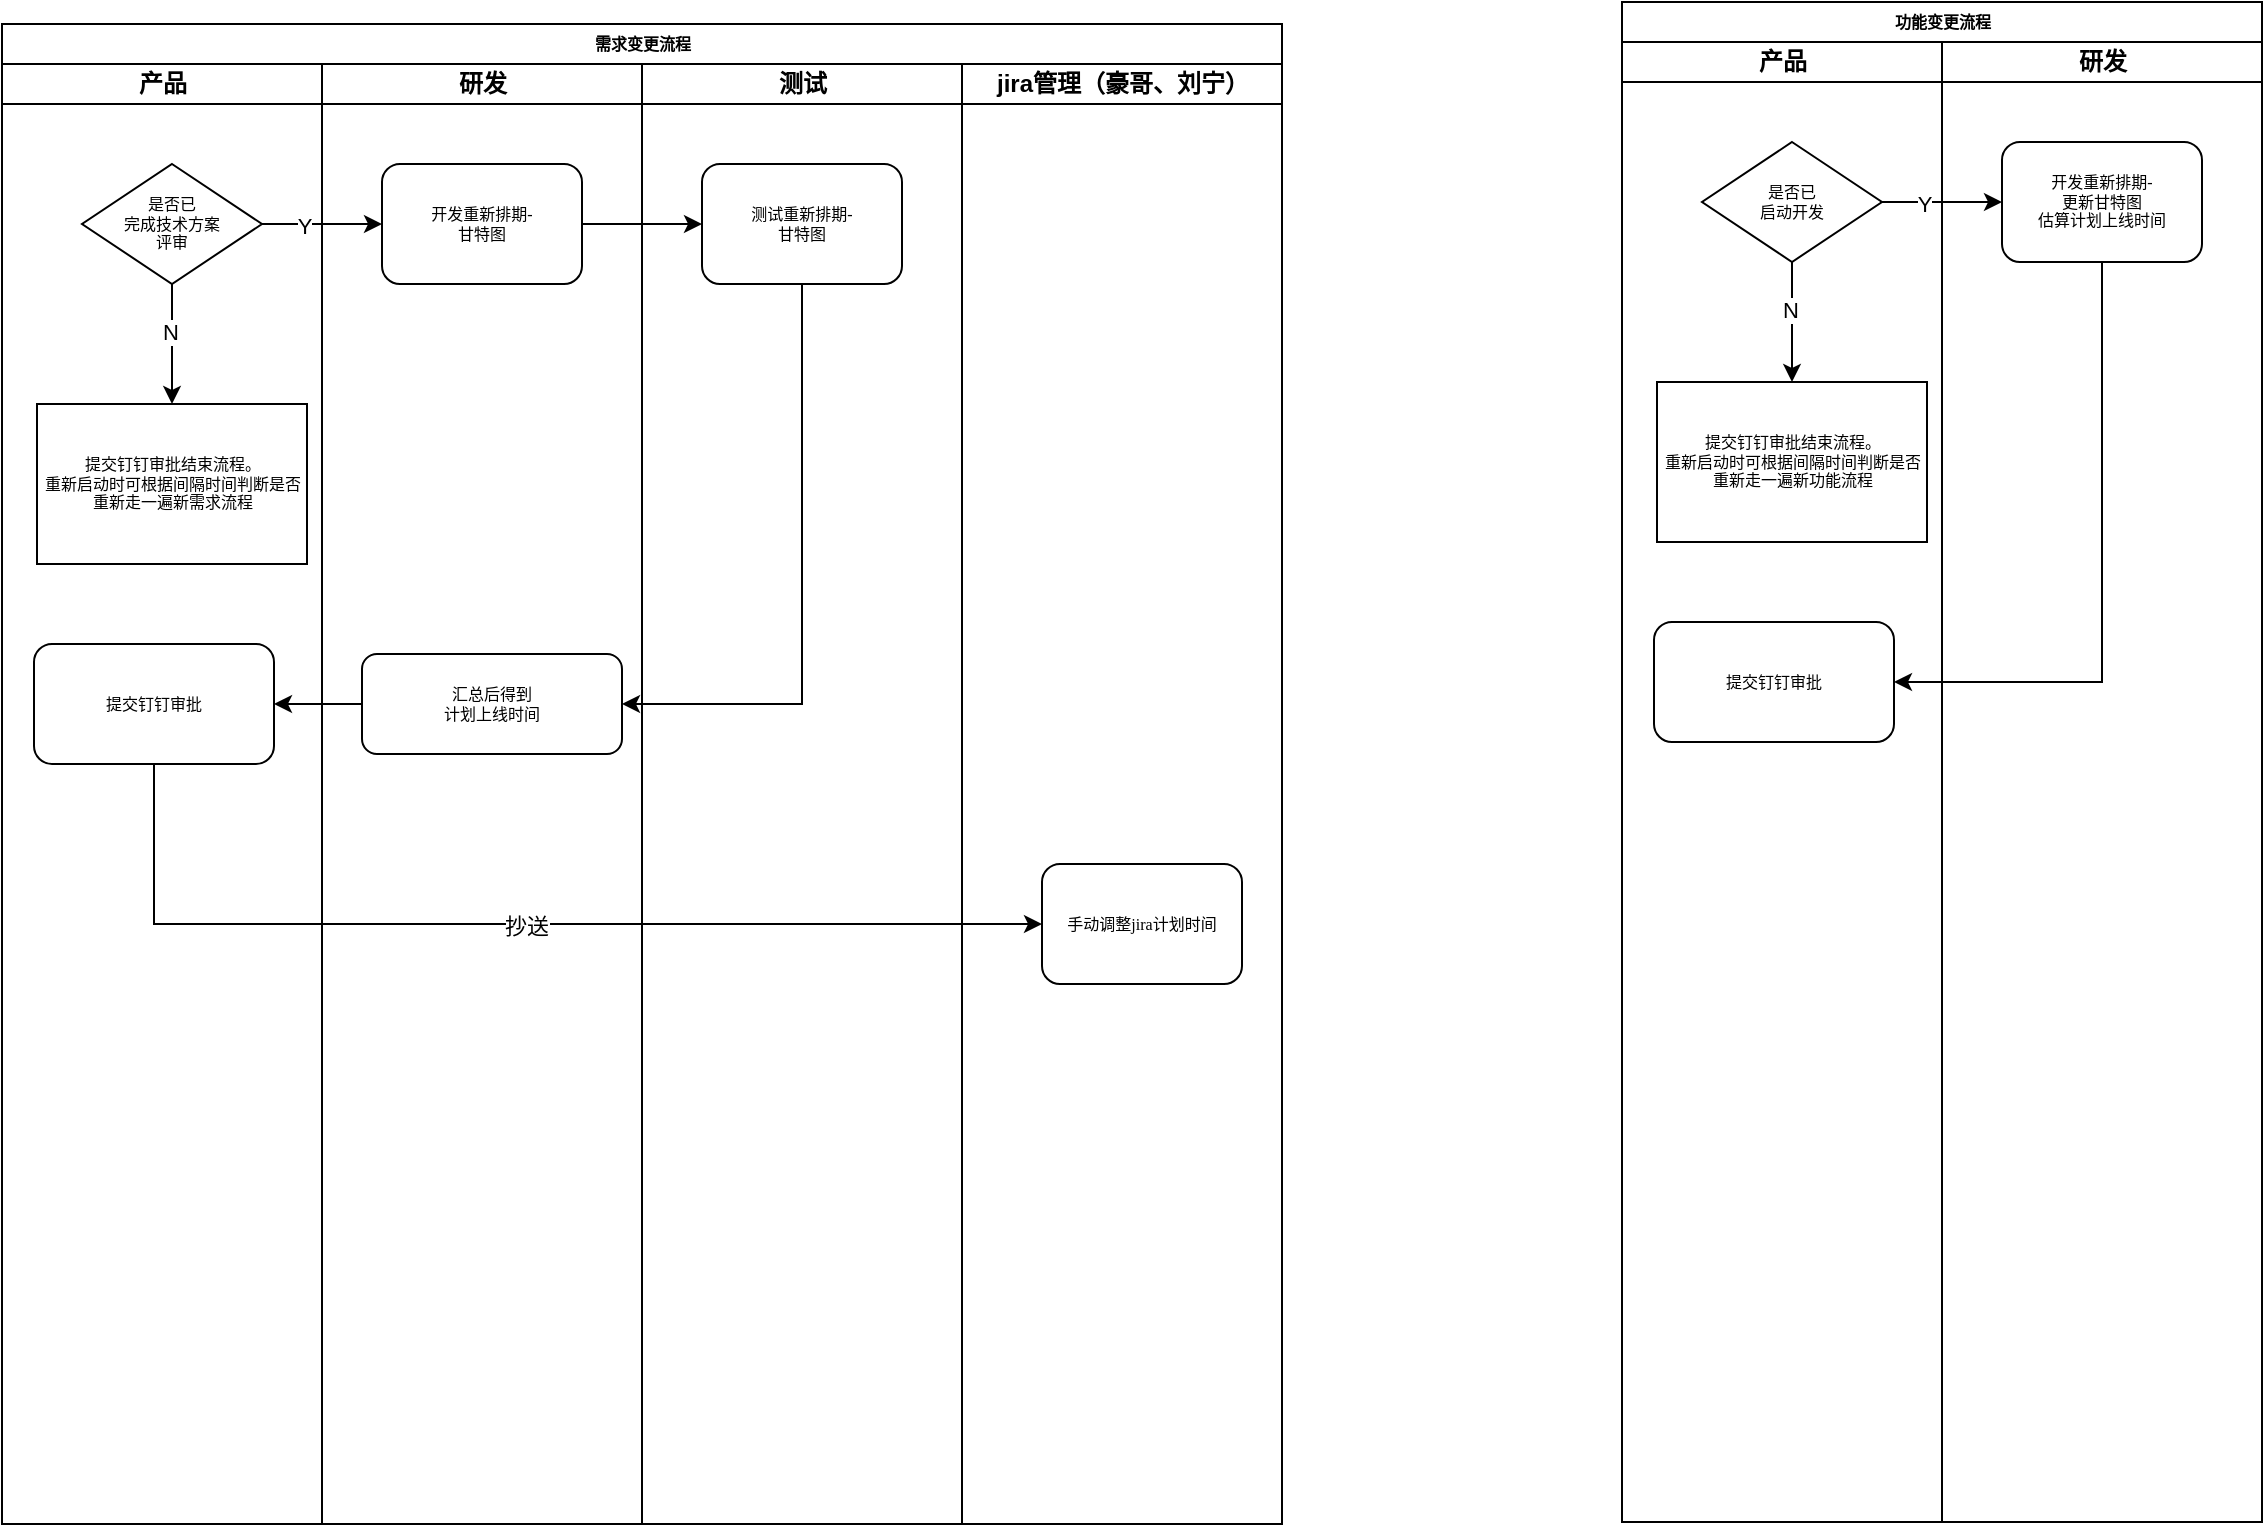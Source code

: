 <mxfile version="21.3.5" type="github">
  <diagram name="Page-1" id="74e2e168-ea6b-b213-b513-2b3c1d86103e">
    <mxGraphModel dx="1434" dy="746" grid="1" gridSize="10" guides="1" tooltips="1" connect="1" arrows="1" fold="1" page="1" pageScale="1" pageWidth="1100" pageHeight="850" background="none" math="0" shadow="0">
      <root>
        <mxCell id="0" />
        <mxCell id="1" parent="0" />
        <mxCell id="77e6c97f196da883-1" value="需求变更流程" style="swimlane;html=1;childLayout=stackLayout;startSize=20;rounded=0;shadow=0;labelBackgroundColor=none;strokeWidth=1;fontFamily=Verdana;fontSize=8;align=center;" parent="1" vertex="1">
          <mxGeometry x="60" y="41" width="640" height="750" as="geometry" />
        </mxCell>
        <mxCell id="77e6c97f196da883-2" value="产品" style="swimlane;html=1;startSize=20;" parent="77e6c97f196da883-1" vertex="1">
          <mxGeometry y="20" width="160" height="730" as="geometry" />
        </mxCell>
        <mxCell id="wxBs8Z7nVsmHyRdSl5QE-10" value="" style="edgeStyle=orthogonalEdgeStyle;rounded=0;orthogonalLoop=1;jettySize=auto;html=1;" edge="1" parent="77e6c97f196da883-2" source="wxBs8Z7nVsmHyRdSl5QE-1" target="wxBs8Z7nVsmHyRdSl5QE-9">
          <mxGeometry relative="1" as="geometry" />
        </mxCell>
        <mxCell id="wxBs8Z7nVsmHyRdSl5QE-13" value="N" style="edgeLabel;html=1;align=center;verticalAlign=middle;resizable=0;points=[];" vertex="1" connectable="0" parent="wxBs8Z7nVsmHyRdSl5QE-10">
          <mxGeometry x="-0.2" y="-1" relative="1" as="geometry">
            <mxPoint as="offset" />
          </mxGeometry>
        </mxCell>
        <mxCell id="wxBs8Z7nVsmHyRdSl5QE-1" value="是否已&lt;br&gt;完成技术方案&lt;br&gt;评审" style="rhombus;whiteSpace=wrap;html=1;rounded=0;shadow=0;labelBackgroundColor=none;strokeWidth=1;fontFamily=Verdana;fontSize=8;align=center;" vertex="1" parent="77e6c97f196da883-2">
          <mxGeometry x="40" y="50" width="90" height="60" as="geometry" />
        </mxCell>
        <mxCell id="wxBs8Z7nVsmHyRdSl5QE-9" value="提交钉钉审批结束流程。&lt;br&gt;重新启动时可根据间隔时间判断是否重新走一遍新需求流程" style="whiteSpace=wrap;html=1;fontSize=8;fontFamily=Verdana;rounded=0;shadow=0;labelBackgroundColor=none;strokeWidth=1;" vertex="1" parent="77e6c97f196da883-2">
          <mxGeometry x="17.5" y="170" width="135" height="80" as="geometry" />
        </mxCell>
        <mxCell id="wxBs8Z7nVsmHyRdSl5QE-17" value="提交钉钉审批" style="whiteSpace=wrap;html=1;fontSize=8;fontFamily=Verdana;rounded=1;shadow=0;labelBackgroundColor=none;strokeWidth=1;" vertex="1" parent="77e6c97f196da883-2">
          <mxGeometry x="16" y="290" width="120" height="60" as="geometry" />
        </mxCell>
        <mxCell id="77e6c97f196da883-3" value="研发" style="swimlane;html=1;startSize=20;" parent="77e6c97f196da883-1" vertex="1">
          <mxGeometry x="160" y="20" width="160" height="730" as="geometry" />
        </mxCell>
        <mxCell id="wxBs8Z7nVsmHyRdSl5QE-2" value="开发重新排期-&lt;br&gt;甘特图" style="rounded=1;whiteSpace=wrap;html=1;shadow=0;labelBackgroundColor=none;strokeWidth=1;fontFamily=Verdana;fontSize=8;align=center;" vertex="1" parent="77e6c97f196da883-3">
          <mxGeometry x="30" y="50" width="100" height="60" as="geometry" />
        </mxCell>
        <mxCell id="wxBs8Z7nVsmHyRdSl5QE-14" value="汇总后得到&lt;br&gt;计划上线时间" style="whiteSpace=wrap;html=1;fontSize=8;fontFamily=Verdana;rounded=1;shadow=0;labelBackgroundColor=none;strokeWidth=1;" vertex="1" parent="77e6c97f196da883-3">
          <mxGeometry x="20" y="295" width="130" height="50" as="geometry" />
        </mxCell>
        <mxCell id="77e6c97f196da883-4" value="测试" style="swimlane;html=1;startSize=20;" parent="77e6c97f196da883-1" vertex="1">
          <mxGeometry x="320" y="20" width="160" height="730" as="geometry" />
        </mxCell>
        <mxCell id="wxBs8Z7nVsmHyRdSl5QE-3" value="测试重新排期-&lt;br&gt;甘特图" style="rounded=1;whiteSpace=wrap;html=1;shadow=0;labelBackgroundColor=none;strokeWidth=1;fontFamily=Verdana;fontSize=8;align=center;" vertex="1" parent="77e6c97f196da883-4">
          <mxGeometry x="30" y="50" width="100" height="60" as="geometry" />
        </mxCell>
        <mxCell id="wxBs8Z7nVsmHyRdSl5QE-19" value="jira管理（豪哥、刘宁）" style="swimlane;html=1;startSize=20;" vertex="1" parent="77e6c97f196da883-1">
          <mxGeometry x="480" y="20" width="160" height="730" as="geometry" />
        </mxCell>
        <mxCell id="wxBs8Z7nVsmHyRdSl5QE-20" value="手动调整jira计划时间" style="rounded=1;whiteSpace=wrap;html=1;shadow=0;labelBackgroundColor=none;strokeWidth=1;fontFamily=Verdana;fontSize=8;align=center;" vertex="1" parent="wxBs8Z7nVsmHyRdSl5QE-19">
          <mxGeometry x="40" y="400" width="100" height="60" as="geometry" />
        </mxCell>
        <mxCell id="wxBs8Z7nVsmHyRdSl5QE-4" style="edgeStyle=orthogonalEdgeStyle;rounded=0;orthogonalLoop=1;jettySize=auto;html=1;exitX=1;exitY=0.5;exitDx=0;exitDy=0;entryX=0;entryY=0.5;entryDx=0;entryDy=0;" edge="1" parent="77e6c97f196da883-1" source="wxBs8Z7nVsmHyRdSl5QE-1" target="wxBs8Z7nVsmHyRdSl5QE-2">
          <mxGeometry relative="1" as="geometry" />
        </mxCell>
        <mxCell id="wxBs8Z7nVsmHyRdSl5QE-6" value="Y" style="edgeLabel;html=1;align=center;verticalAlign=middle;resizable=0;points=[];" vertex="1" connectable="0" parent="wxBs8Z7nVsmHyRdSl5QE-4">
          <mxGeometry x="-0.3" y="-1" relative="1" as="geometry">
            <mxPoint as="offset" />
          </mxGeometry>
        </mxCell>
        <mxCell id="wxBs8Z7nVsmHyRdSl5QE-5" style="edgeStyle=orthogonalEdgeStyle;rounded=0;orthogonalLoop=1;jettySize=auto;html=1;exitX=1;exitY=0.5;exitDx=0;exitDy=0;entryX=0;entryY=0.5;entryDx=0;entryDy=0;" edge="1" parent="77e6c97f196da883-1" source="wxBs8Z7nVsmHyRdSl5QE-2" target="wxBs8Z7nVsmHyRdSl5QE-3">
          <mxGeometry relative="1" as="geometry" />
        </mxCell>
        <mxCell id="wxBs8Z7nVsmHyRdSl5QE-16" style="edgeStyle=orthogonalEdgeStyle;rounded=0;orthogonalLoop=1;jettySize=auto;html=1;exitX=0.5;exitY=1;exitDx=0;exitDy=0;entryX=1;entryY=0.5;entryDx=0;entryDy=0;" edge="1" parent="77e6c97f196da883-1" source="wxBs8Z7nVsmHyRdSl5QE-3" target="wxBs8Z7nVsmHyRdSl5QE-14">
          <mxGeometry relative="1" as="geometry" />
        </mxCell>
        <mxCell id="wxBs8Z7nVsmHyRdSl5QE-18" value="" style="edgeStyle=orthogonalEdgeStyle;rounded=0;orthogonalLoop=1;jettySize=auto;html=1;" edge="1" parent="77e6c97f196da883-1" source="wxBs8Z7nVsmHyRdSl5QE-14" target="wxBs8Z7nVsmHyRdSl5QE-17">
          <mxGeometry relative="1" as="geometry" />
        </mxCell>
        <mxCell id="wxBs8Z7nVsmHyRdSl5QE-21" style="edgeStyle=orthogonalEdgeStyle;rounded=0;orthogonalLoop=1;jettySize=auto;html=1;exitX=0.5;exitY=1;exitDx=0;exitDy=0;entryX=0;entryY=0.5;entryDx=0;entryDy=0;" edge="1" parent="77e6c97f196da883-1" source="wxBs8Z7nVsmHyRdSl5QE-17" target="wxBs8Z7nVsmHyRdSl5QE-20">
          <mxGeometry relative="1" as="geometry" />
        </mxCell>
        <mxCell id="wxBs8Z7nVsmHyRdSl5QE-22" value="抄送" style="edgeLabel;html=1;align=center;verticalAlign=middle;resizable=0;points=[];" vertex="1" connectable="0" parent="wxBs8Z7nVsmHyRdSl5QE-21">
          <mxGeometry x="0.015" y="-1" relative="1" as="geometry">
            <mxPoint as="offset" />
          </mxGeometry>
        </mxCell>
        <mxCell id="wxBs8Z7nVsmHyRdSl5QE-23" value="功能变更流程" style="swimlane;html=1;childLayout=stackLayout;startSize=20;rounded=0;shadow=0;labelBackgroundColor=none;strokeWidth=1;fontFamily=Verdana;fontSize=8;align=center;" vertex="1" parent="1">
          <mxGeometry x="870" y="30" width="320" height="760" as="geometry" />
        </mxCell>
        <mxCell id="wxBs8Z7nVsmHyRdSl5QE-24" value="产品" style="swimlane;html=1;startSize=20;" vertex="1" parent="wxBs8Z7nVsmHyRdSl5QE-23">
          <mxGeometry y="20" width="160" height="740" as="geometry" />
        </mxCell>
        <mxCell id="wxBs8Z7nVsmHyRdSl5QE-25" value="" style="edgeStyle=orthogonalEdgeStyle;rounded=0;orthogonalLoop=1;jettySize=auto;html=1;" edge="1" parent="wxBs8Z7nVsmHyRdSl5QE-24" source="wxBs8Z7nVsmHyRdSl5QE-27" target="wxBs8Z7nVsmHyRdSl5QE-28">
          <mxGeometry relative="1" as="geometry" />
        </mxCell>
        <mxCell id="wxBs8Z7nVsmHyRdSl5QE-26" value="N" style="edgeLabel;html=1;align=center;verticalAlign=middle;resizable=0;points=[];" vertex="1" connectable="0" parent="wxBs8Z7nVsmHyRdSl5QE-25">
          <mxGeometry x="-0.2" y="-1" relative="1" as="geometry">
            <mxPoint as="offset" />
          </mxGeometry>
        </mxCell>
        <mxCell id="wxBs8Z7nVsmHyRdSl5QE-27" value="是否已&lt;br&gt;启动开发" style="rhombus;whiteSpace=wrap;html=1;rounded=0;shadow=0;labelBackgroundColor=none;strokeWidth=1;fontFamily=Verdana;fontSize=8;align=center;" vertex="1" parent="wxBs8Z7nVsmHyRdSl5QE-24">
          <mxGeometry x="40" y="50" width="90" height="60" as="geometry" />
        </mxCell>
        <mxCell id="wxBs8Z7nVsmHyRdSl5QE-28" value="提交钉钉审批结束流程。&lt;br&gt;重新启动时可根据间隔时间判断是否重新走一遍新功能流程" style="whiteSpace=wrap;html=1;fontSize=8;fontFamily=Verdana;rounded=0;shadow=0;labelBackgroundColor=none;strokeWidth=1;" vertex="1" parent="wxBs8Z7nVsmHyRdSl5QE-24">
          <mxGeometry x="17.5" y="170" width="135" height="80" as="geometry" />
        </mxCell>
        <mxCell id="wxBs8Z7nVsmHyRdSl5QE-29" value="提交钉钉审批" style="whiteSpace=wrap;html=1;fontSize=8;fontFamily=Verdana;rounded=1;shadow=0;labelBackgroundColor=none;strokeWidth=1;" vertex="1" parent="wxBs8Z7nVsmHyRdSl5QE-24">
          <mxGeometry x="16" y="290" width="120" height="60" as="geometry" />
        </mxCell>
        <mxCell id="wxBs8Z7nVsmHyRdSl5QE-30" value="研发" style="swimlane;html=1;startSize=20;" vertex="1" parent="wxBs8Z7nVsmHyRdSl5QE-23">
          <mxGeometry x="160" y="20" width="160" height="740" as="geometry" />
        </mxCell>
        <mxCell id="wxBs8Z7nVsmHyRdSl5QE-31" value="开发重新排期-&lt;br&gt;更新甘特图&lt;br&gt;估算计划上线时间" style="rounded=1;whiteSpace=wrap;html=1;shadow=0;labelBackgroundColor=none;strokeWidth=1;fontFamily=Verdana;fontSize=8;align=center;" vertex="1" parent="wxBs8Z7nVsmHyRdSl5QE-30">
          <mxGeometry x="30" y="50" width="100" height="60" as="geometry" />
        </mxCell>
        <mxCell id="wxBs8Z7nVsmHyRdSl5QE-37" style="edgeStyle=orthogonalEdgeStyle;rounded=0;orthogonalLoop=1;jettySize=auto;html=1;exitX=1;exitY=0.5;exitDx=0;exitDy=0;entryX=0;entryY=0.5;entryDx=0;entryDy=0;" edge="1" parent="wxBs8Z7nVsmHyRdSl5QE-23" source="wxBs8Z7nVsmHyRdSl5QE-27" target="wxBs8Z7nVsmHyRdSl5QE-31">
          <mxGeometry relative="1" as="geometry" />
        </mxCell>
        <mxCell id="wxBs8Z7nVsmHyRdSl5QE-38" value="Y" style="edgeLabel;html=1;align=center;verticalAlign=middle;resizable=0;points=[];" vertex="1" connectable="0" parent="wxBs8Z7nVsmHyRdSl5QE-37">
          <mxGeometry x="-0.3" y="-1" relative="1" as="geometry">
            <mxPoint as="offset" />
          </mxGeometry>
        </mxCell>
        <mxCell id="wxBs8Z7nVsmHyRdSl5QE-46" style="edgeStyle=orthogonalEdgeStyle;rounded=0;orthogonalLoop=1;jettySize=auto;html=1;exitX=0.5;exitY=1;exitDx=0;exitDy=0;entryX=1;entryY=0.5;entryDx=0;entryDy=0;" edge="1" parent="wxBs8Z7nVsmHyRdSl5QE-23" source="wxBs8Z7nVsmHyRdSl5QE-31" target="wxBs8Z7nVsmHyRdSl5QE-29">
          <mxGeometry relative="1" as="geometry" />
        </mxCell>
      </root>
    </mxGraphModel>
  </diagram>
</mxfile>

